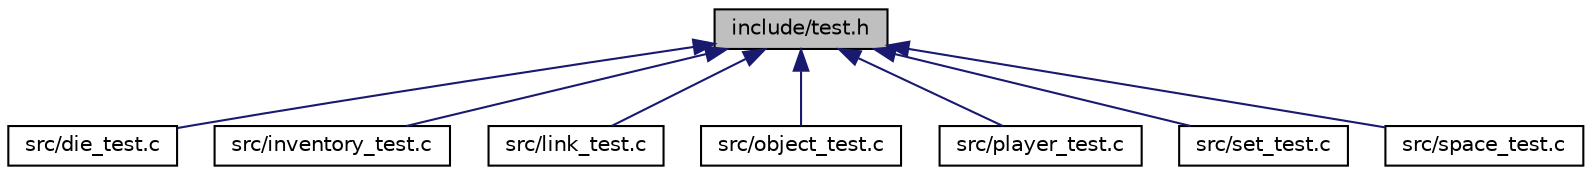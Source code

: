 digraph "include/test.h"
{
  edge [fontname="Helvetica",fontsize="10",labelfontname="Helvetica",labelfontsize="10"];
  node [fontname="Helvetica",fontsize="10",shape=record];
  Node1 [label="include/test.h",height=0.2,width=0.4,color="black", fillcolor="grey75", style="filled", fontcolor="black"];
  Node1 -> Node2 [dir="back",color="midnightblue",fontsize="10",style="solid"];
  Node2 [label="src/die_test.c",height=0.2,width=0.4,color="black", fillcolor="white", style="filled",URL="$die__test_8c.html",tooltip="Prueba del modulo die. "];
  Node1 -> Node3 [dir="back",color="midnightblue",fontsize="10",style="solid"];
  Node3 [label="src/inventory_test.c",height=0.2,width=0.4,color="black", fillcolor="white", style="filled",URL="$inventory__test_8c.html",tooltip="Prueba del modulo inventory. "];
  Node1 -> Node4 [dir="back",color="midnightblue",fontsize="10",style="solid"];
  Node4 [label="src/link_test.c",height=0.2,width=0.4,color="black", fillcolor="white", style="filled",URL="$link__test_8c.html",tooltip="Prueba del modulo link. "];
  Node1 -> Node5 [dir="back",color="midnightblue",fontsize="10",style="solid"];
  Node5 [label="src/object_test.c",height=0.2,width=0.4,color="black", fillcolor="white", style="filled",URL="$object__test_8c.html",tooltip="Prueba del modulo object. "];
  Node1 -> Node6 [dir="back",color="midnightblue",fontsize="10",style="solid"];
  Node6 [label="src/player_test.c",height=0.2,width=0.4,color="black", fillcolor="white", style="filled",URL="$player__test_8c.html",tooltip="Prueba del modulo player. "];
  Node1 -> Node7 [dir="back",color="midnightblue",fontsize="10",style="solid"];
  Node7 [label="src/set_test.c",height=0.2,width=0.4,color="black", fillcolor="white", style="filled",URL="$set__test_8c.html",tooltip="Prueba del modulo set. "];
  Node1 -> Node8 [dir="back",color="midnightblue",fontsize="10",style="solid"];
  Node8 [label="src/space_test.c",height=0.2,width=0.4,color="black", fillcolor="white", style="filled",URL="$space__test_8c.html",tooltip="Prueba del modulo space. "];
}
